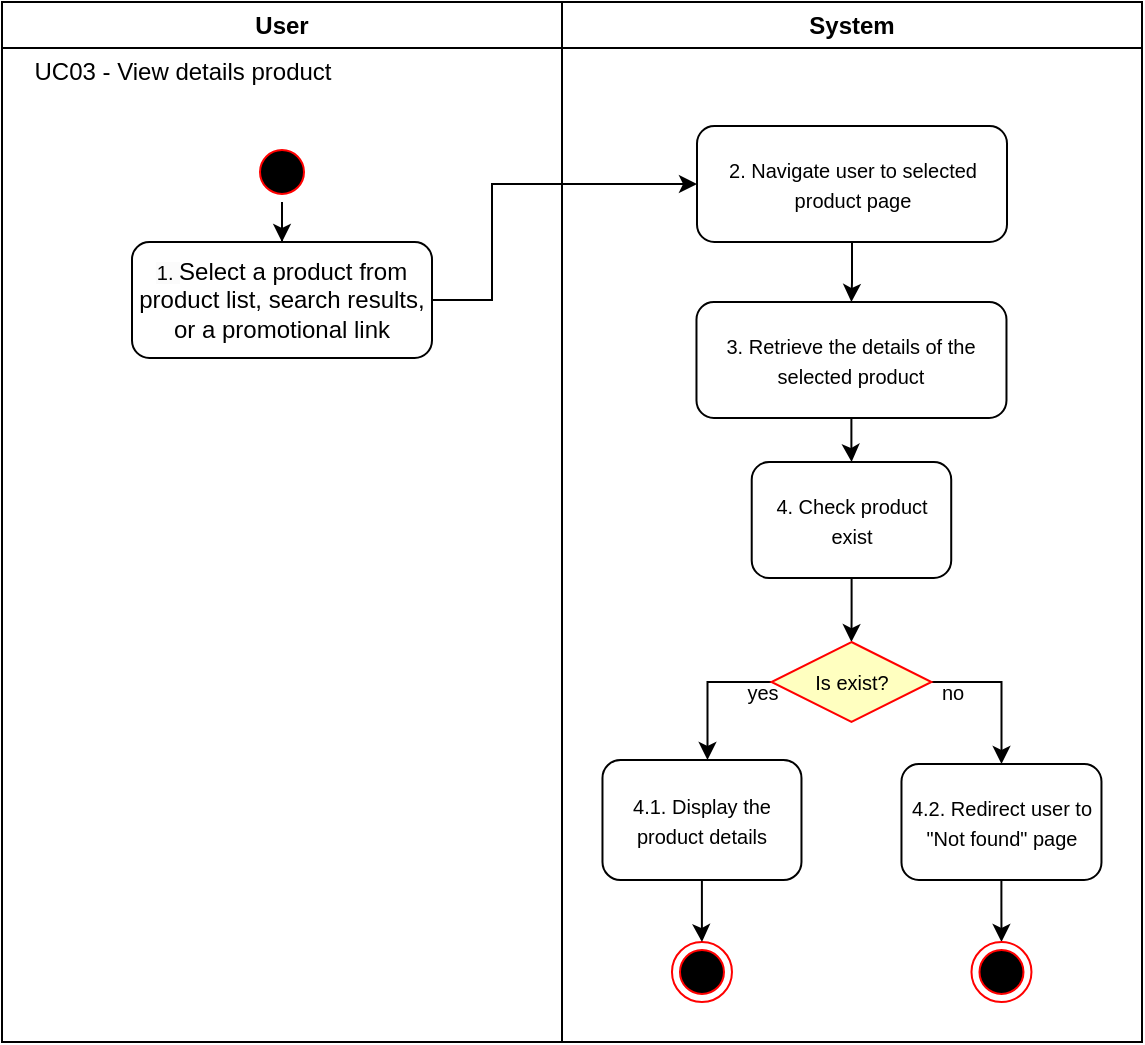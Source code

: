 <mxfile version="21.6.1" type="device">
  <diagram name="Page-1" id="e7e014a7-5840-1c2e-5031-d8a46d1fe8dd">
    <mxGraphModel dx="714" dy="418" grid="1" gridSize="10" guides="1" tooltips="1" connect="1" arrows="1" fold="1" page="1" pageScale="1" pageWidth="1169" pageHeight="826" background="none" math="0" shadow="0">
      <root>
        <mxCell id="0" />
        <mxCell id="1" parent="0" />
        <mxCell id="Gs0ZBiKjtMknKWzkRTu3-21" value="User" style="swimlane;whiteSpace=wrap;labelBackgroundColor=none;" parent="1" vertex="1">
          <mxGeometry x="155" y="80" width="280" height="520" as="geometry" />
        </mxCell>
        <mxCell id="Gs0ZBiKjtMknKWzkRTu3-22" value="" style="edgeStyle=orthogonalEdgeStyle;rounded=0;orthogonalLoop=1;jettySize=auto;html=1;" parent="Gs0ZBiKjtMknKWzkRTu3-21" source="Gs0ZBiKjtMknKWzkRTu3-23" target="Gs0ZBiKjtMknKWzkRTu3-24" edge="1">
          <mxGeometry relative="1" as="geometry">
            <mxPoint x="139.983" y="82" as="targetPoint" />
            <Array as="points" />
          </mxGeometry>
        </mxCell>
        <mxCell id="Gs0ZBiKjtMknKWzkRTu3-23" value="" style="ellipse;shape=startState;fillColor=#000000;strokeColor=#ff0000;" parent="Gs0ZBiKjtMknKWzkRTu3-21" vertex="1">
          <mxGeometry x="125" y="70" width="30" height="30" as="geometry" />
        </mxCell>
        <mxCell id="Gs0ZBiKjtMknKWzkRTu3-24" value="&lt;span style=&quot;color: rgb(0, 0, 0); font-family: Helvetica; font-size: 10px; font-style: normal; font-variant-ligatures: normal; font-variant-caps: normal; font-weight: 400; letter-spacing: normal; orphans: 2; text-align: center; text-indent: 0px; text-transform: none; widows: 2; word-spacing: 0px; -webkit-text-stroke-width: 0px; background-color: rgb(251, 251, 251); text-decoration-thickness: initial; text-decoration-style: initial; text-decoration-color: initial; float: none; display: inline !important;&quot;&gt;1.&amp;nbsp;&lt;/span&gt;Select a product from product list, search results, or a promotional link" style="rounded=1;whiteSpace=wrap;html=1;verticalAlign=middle;" parent="Gs0ZBiKjtMknKWzkRTu3-21" vertex="1">
          <mxGeometry x="65" y="120" width="150" height="58" as="geometry" />
        </mxCell>
        <mxCell id="Gs0ZBiKjtMknKWzkRTu3-25" value="UC03 - View details product" style="text;html=1;align=center;verticalAlign=middle;resizable=0;points=[];autosize=1;strokeColor=none;fillColor=none;" parent="Gs0ZBiKjtMknKWzkRTu3-21" vertex="1">
          <mxGeometry x="5" y="20" width="170" height="30" as="geometry" />
        </mxCell>
        <mxCell id="Gs0ZBiKjtMknKWzkRTu3-26" value="System" style="swimlane;whiteSpace=wrap" parent="1" vertex="1">
          <mxGeometry x="435" y="80" width="290" height="520" as="geometry" />
        </mxCell>
        <mxCell id="Gs0ZBiKjtMknKWzkRTu3-28" style="edgeStyle=orthogonalEdgeStyle;rounded=0;orthogonalLoop=1;jettySize=auto;html=1;" parent="Gs0ZBiKjtMknKWzkRTu3-26" source="Gs0ZBiKjtMknKWzkRTu3-29" target="Gs0ZBiKjtMknKWzkRTu3-33" edge="1">
          <mxGeometry relative="1" as="geometry" />
        </mxCell>
        <mxCell id="Gs0ZBiKjtMknKWzkRTu3-29" value="&lt;font style=&quot;font-size: 10px;&quot;&gt;4. Check product exist&lt;/font&gt;" style="rounded=1;whiteSpace=wrap;html=1;verticalAlign=middle;" parent="Gs0ZBiKjtMknKWzkRTu3-26" vertex="1">
          <mxGeometry x="94.86" y="230" width="99.75" height="58" as="geometry" />
        </mxCell>
        <mxCell id="Gs0ZBiKjtMknKWzkRTu3-31" style="edgeStyle=orthogonalEdgeStyle;rounded=0;orthogonalLoop=1;jettySize=auto;html=1;" parent="Gs0ZBiKjtMknKWzkRTu3-26" source="Gs0ZBiKjtMknKWzkRTu3-33" target="Gs0ZBiKjtMknKWzkRTu3-34" edge="1">
          <mxGeometry relative="1" as="geometry">
            <Array as="points">
              <mxPoint x="72.74" y="340" />
            </Array>
          </mxGeometry>
        </mxCell>
        <mxCell id="Gs0ZBiKjtMknKWzkRTu3-32" style="edgeStyle=orthogonalEdgeStyle;rounded=0;orthogonalLoop=1;jettySize=auto;html=1;" parent="Gs0ZBiKjtMknKWzkRTu3-26" source="Gs0ZBiKjtMknKWzkRTu3-33" target="Gs0ZBiKjtMknKWzkRTu3-35" edge="1">
          <mxGeometry relative="1" as="geometry">
            <Array as="points">
              <mxPoint x="219.74" y="340" />
            </Array>
          </mxGeometry>
        </mxCell>
        <mxCell id="Gs0ZBiKjtMknKWzkRTu3-33" value="Is exist?" style="rhombus;fillColor=#ffffc0;strokeColor=#ff0000;whiteSpace=wrap;fontSize=10;" parent="Gs0ZBiKjtMknKWzkRTu3-26" vertex="1">
          <mxGeometry x="104.74" y="320" width="80" height="40" as="geometry" />
        </mxCell>
        <mxCell id="Gs0ZBiKjtMknKWzkRTu3-34" value="&lt;font style=&quot;font-size: 10px;&quot;&gt;&lt;font style=&quot;font-size: 10px;&quot;&gt;4.1.&amp;nbsp;&lt;/font&gt;Display the product details&lt;/font&gt;" style="rounded=1;whiteSpace=wrap;html=1;verticalAlign=middle;" parent="Gs0ZBiKjtMknKWzkRTu3-26" vertex="1">
          <mxGeometry x="20.24" y="379" width="99.5" height="60" as="geometry" />
        </mxCell>
        <mxCell id="bVenCBvR0GMpspk3fkIf-2" value="" style="edgeStyle=orthogonalEdgeStyle;rounded=0;orthogonalLoop=1;jettySize=auto;html=1;" edge="1" parent="Gs0ZBiKjtMknKWzkRTu3-26" source="Gs0ZBiKjtMknKWzkRTu3-35" target="bVenCBvR0GMpspk3fkIf-1">
          <mxGeometry relative="1" as="geometry" />
        </mxCell>
        <mxCell id="Gs0ZBiKjtMknKWzkRTu3-35" value="&lt;font style=&quot;font-size: 10px;&quot;&gt;4.2. Redirect user to &quot;Not found&quot; page&lt;/font&gt;" style="rounded=1;whiteSpace=wrap;html=1;verticalAlign=middle;" parent="Gs0ZBiKjtMknKWzkRTu3-26" vertex="1">
          <mxGeometry x="169.74" y="381" width="100" height="58" as="geometry" />
        </mxCell>
        <mxCell id="Gs0ZBiKjtMknKWzkRTu3-36" value="" style="ellipse;html=1;shape=endState;fillColor=#000000;strokeColor=#ff0000;fontSize=10;" parent="Gs0ZBiKjtMknKWzkRTu3-26" vertex="1">
          <mxGeometry x="54.99" y="470" width="30" height="30" as="geometry" />
        </mxCell>
        <mxCell id="Gs0ZBiKjtMknKWzkRTu3-37" style="edgeStyle=orthogonalEdgeStyle;rounded=0;orthogonalLoop=1;jettySize=auto;html=1;" parent="Gs0ZBiKjtMknKWzkRTu3-26" source="Gs0ZBiKjtMknKWzkRTu3-34" target="Gs0ZBiKjtMknKWzkRTu3-36" edge="1">
          <mxGeometry relative="1" as="geometry">
            <Array as="points">
              <mxPoint x="69.74" y="469" />
              <mxPoint x="69.74" y="469" />
            </Array>
          </mxGeometry>
        </mxCell>
        <mxCell id="Gs0ZBiKjtMknKWzkRTu3-39" value="&lt;font size=&quot;1&quot;&gt;yes&lt;/font&gt;" style="text;html=1;align=center;verticalAlign=middle;resizable=0;points=[];autosize=1;strokeColor=none;fillColor=none;" parent="Gs0ZBiKjtMknKWzkRTu3-26" vertex="1">
          <mxGeometry x="79.74" y="330" width="40" height="30" as="geometry" />
        </mxCell>
        <mxCell id="Gs0ZBiKjtMknKWzkRTu3-40" value="&lt;font size=&quot;1&quot;&gt;no&lt;/font&gt;" style="text;html=1;align=center;verticalAlign=middle;resizable=0;points=[];autosize=1;strokeColor=none;fillColor=none;" parent="Gs0ZBiKjtMknKWzkRTu3-26" vertex="1">
          <mxGeometry x="179.74" y="330" width="30" height="30" as="geometry" />
        </mxCell>
        <mxCell id="bVenCBvR0GMpspk3fkIf-1" value="" style="ellipse;html=1;shape=endState;fillColor=#000000;strokeColor=#ff0000;fontSize=10;" vertex="1" parent="Gs0ZBiKjtMknKWzkRTu3-26">
          <mxGeometry x="204.74" y="470" width="30" height="30" as="geometry" />
        </mxCell>
        <mxCell id="bVenCBvR0GMpspk3fkIf-5" style="edgeStyle=orthogonalEdgeStyle;rounded=0;orthogonalLoop=1;jettySize=auto;html=1;" edge="1" parent="Gs0ZBiKjtMknKWzkRTu3-26" source="bVenCBvR0GMpspk3fkIf-3" target="bVenCBvR0GMpspk3fkIf-4">
          <mxGeometry relative="1" as="geometry" />
        </mxCell>
        <mxCell id="bVenCBvR0GMpspk3fkIf-3" value="&lt;font style=&quot;font-size: 10px;&quot;&gt;&lt;font style=&quot;font-size: 10px;&quot;&gt;2.&amp;nbsp;&lt;/font&gt;Navigate user to selected product page&lt;/font&gt;" style="rounded=1;whiteSpace=wrap;html=1;verticalAlign=middle;" vertex="1" parent="Gs0ZBiKjtMknKWzkRTu3-26">
          <mxGeometry x="67.5" y="62" width="155" height="58" as="geometry" />
        </mxCell>
        <mxCell id="bVenCBvR0GMpspk3fkIf-6" style="edgeStyle=orthogonalEdgeStyle;rounded=0;orthogonalLoop=1;jettySize=auto;html=1;" edge="1" parent="Gs0ZBiKjtMknKWzkRTu3-26" source="bVenCBvR0GMpspk3fkIf-4" target="Gs0ZBiKjtMknKWzkRTu3-29">
          <mxGeometry relative="1" as="geometry" />
        </mxCell>
        <mxCell id="bVenCBvR0GMpspk3fkIf-4" value="&lt;font style=&quot;font-size: 10px;&quot;&gt;&lt;font style=&quot;font-size: 10px;&quot;&gt;3.&amp;nbsp;&lt;/font&gt;Retrieve the details of the selected product&lt;/font&gt;" style="rounded=1;whiteSpace=wrap;html=1;verticalAlign=middle;" vertex="1" parent="Gs0ZBiKjtMknKWzkRTu3-26">
          <mxGeometry x="67.24" y="150" width="155" height="58" as="geometry" />
        </mxCell>
        <mxCell id="Gs0ZBiKjtMknKWzkRTu3-41" style="edgeStyle=orthogonalEdgeStyle;rounded=0;orthogonalLoop=1;jettySize=auto;html=1;" parent="1" source="Gs0ZBiKjtMknKWzkRTu3-24" target="bVenCBvR0GMpspk3fkIf-3" edge="1">
          <mxGeometry relative="1" as="geometry">
            <mxPoint x="359.5" y="187" as="sourcePoint" />
            <mxPoint x="502.5" y="191.034" as="targetPoint" />
            <Array as="points">
              <mxPoint x="400" y="229" />
              <mxPoint x="400" y="171" />
            </Array>
          </mxGeometry>
        </mxCell>
      </root>
    </mxGraphModel>
  </diagram>
</mxfile>
